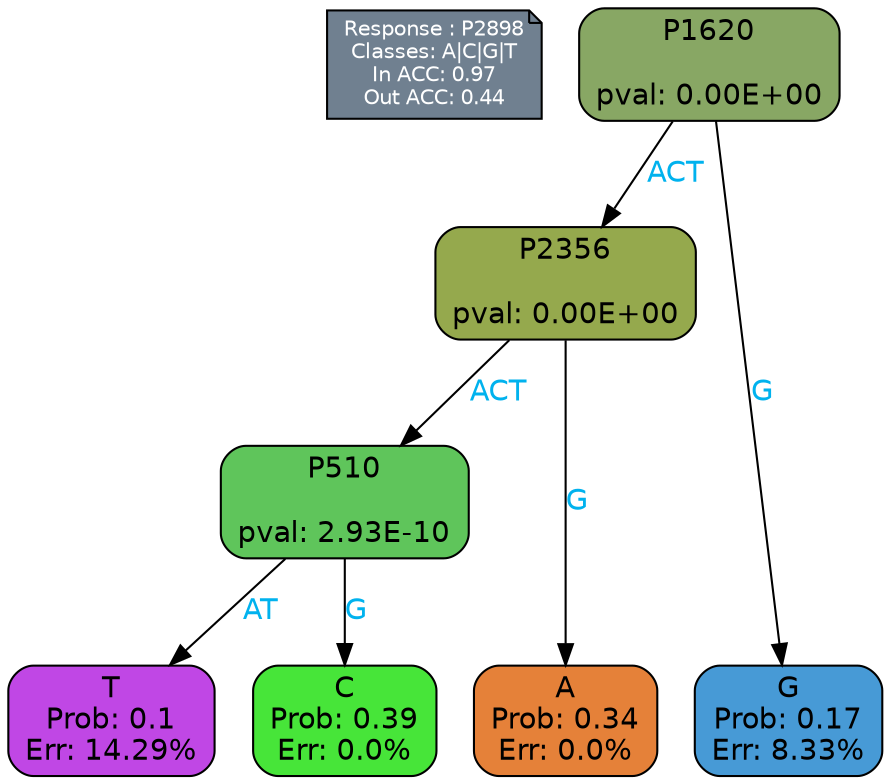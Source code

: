 digraph Tree {
node [shape=box, style="filled, rounded", color="black", fontname=helvetica] ;
graph [ranksep=equally, splines=polylines, bgcolor=transparent, dpi=600] ;
edge [fontname=helvetica] ;
LEGEND [label="Response : P2898
Classes: A|C|G|T
In ACC: 0.97
Out ACC: 0.44
",shape=note,align=left,style=filled,fillcolor="slategray",fontcolor="white",fontsize=10];1 [label="P1620

pval: 0.00E+00", fillcolor="#88a764"] ;
2 [label="P2356

pval: 0.00E+00", fillcolor="#95a94d"] ;
3 [label="P510

pval: 2.93E-10", fillcolor="#5fc55b"] ;
4 [label="T
Prob: 0.1
Err: 14.29%", fillcolor="#c047e5"] ;
5 [label="C
Prob: 0.39
Err: 0.0%", fillcolor="#47e539"] ;
6 [label="A
Prob: 0.34
Err: 0.0%", fillcolor="#e58139"] ;
7 [label="G
Prob: 0.17
Err: 8.33%", fillcolor="#479ad6"] ;
1 -> 2 [label="ACT",fontcolor=deepskyblue2] ;
1 -> 7 [label="G",fontcolor=deepskyblue2] ;
2 -> 3 [label="ACT",fontcolor=deepskyblue2] ;
2 -> 6 [label="G",fontcolor=deepskyblue2] ;
3 -> 4 [label="AT",fontcolor=deepskyblue2] ;
3 -> 5 [label="G",fontcolor=deepskyblue2] ;
{rank = same; 4;5;6;7;}{rank = same; LEGEND;1;}}